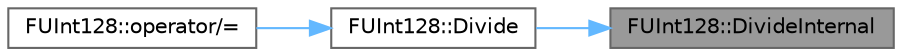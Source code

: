 digraph "FUInt128::DivideInternal"
{
 // INTERACTIVE_SVG=YES
 // LATEX_PDF_SIZE
  bgcolor="transparent";
  edge [fontname=Helvetica,fontsize=10,labelfontname=Helvetica,labelfontsize=10];
  node [fontname=Helvetica,fontsize=10,shape=box,height=0.2,width=0.4];
  rankdir="RL";
  Node1 [id="Node000001",label="FUInt128::DivideInternal",height=0.2,width=0.4,color="gray40", fillcolor="grey60", style="filled", fontcolor="black",tooltip=" "];
  Node1 -> Node2 [id="edge1_Node000001_Node000002",dir="back",color="steelblue1",style="solid",tooltip=" "];
  Node2 [id="Node000002",label="FUInt128::Divide",height=0.2,width=0.4,color="grey40", fillcolor="white", style="filled",URL="$d2/d3f/classFUInt128.html#a6325075241abac860fec4cf222023433",tooltip="Divide by an unsigned 32bit value."];
  Node2 -> Node3 [id="edge2_Node000002_Node000003",dir="back",color="steelblue1",style="solid",tooltip=" "];
  Node3 [id="Node000003",label="FUInt128::operator/=",height=0.2,width=0.4,color="grey40", fillcolor="white", style="filled",URL="$d2/d3f/classFUInt128.html#ac8a57c2acf98b54779b6651d84af6549",tooltip=" "];
}
